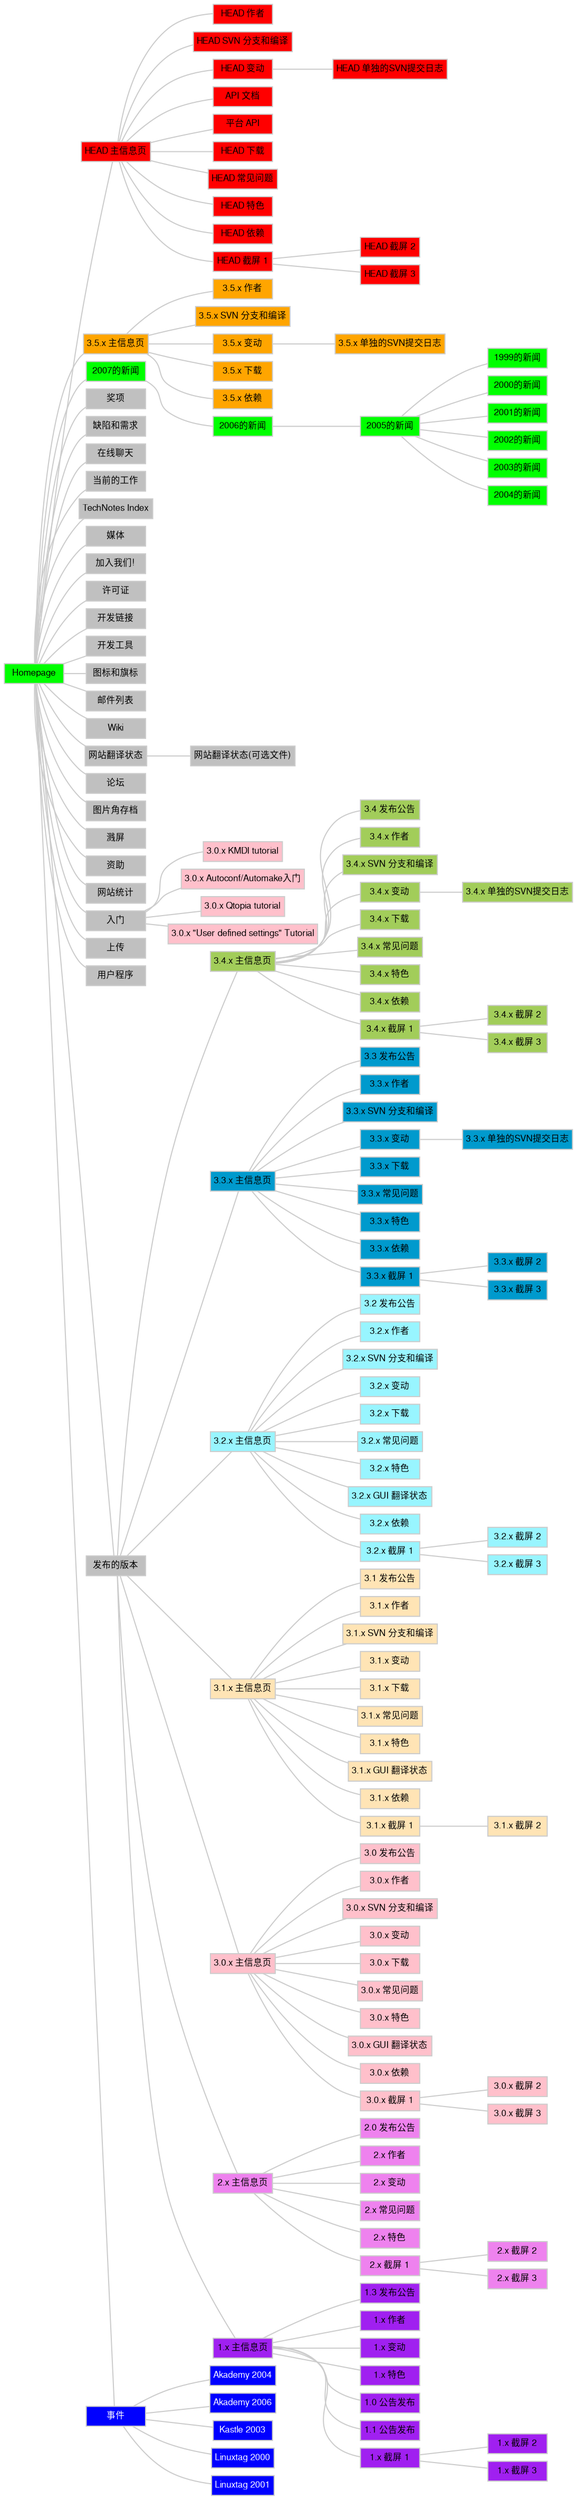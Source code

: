 digraph G {
  fontpath="/usr/X11R6/lib/X11/fonts/truetype";
  charset="utf-8";
  rankdir="LR";
  ranksep="0.2";
  nodesep="0.1";
  overlap="false";
  node [shape="box",color="#cccccc",fontname="FreeSans", fontsize="8",fontcolor="#000000" margin="0.04" height="0.25"];
  edge [color="#cccccc",arrowhead="none"];
  21 [label="HEAD 作者", URL="../index.html?filename=HEAD/authors.html", fillcolor="red", fontcolor="", style="filled"];
  27 -> 21;
  22 [label="HEAD SVN 分支和编译", URL="../index.html?filename=HEAD/branches_compiling.html", fillcolor="red", fontcolor="", style="filled"];
  27 -> 22;
  159 [label="HEAD 单独的SVN提交日志", URL="../index.html?filename=HEAD/ChangeLog.html", fillcolor="red", fontcolor="", style="filled"];
  29 -> 159;
  29 [label="HEAD 变动", URL="../index.html?filename=HEAD/changes.html", fillcolor="red", fontcolor="", style="filled"];
  27 -> 29;
  136 [label="API 文档", URL="../HEAD/doc/api/", fillcolor="red", fontcolor="", style="filled"];
  27 -> 136;
  139 [label="平台 API", URL="../HEAD/doc/platform/", fillcolor="red", fontcolor="", style="filled"];
  27 -> 139;
  24 [label="HEAD 下载", URL="../index.html?filename=HEAD/download.html", fillcolor="red", fontcolor="", style="filled"];
  27 -> 24;
  31 [label="HEAD 常见问题", URL="../index.html?filename=HEAD/faq.html", fillcolor="red", fontcolor="", style="filled"];
  27 -> 31;
  30 [label="HEAD 特色", URL="../index.html?filename=HEAD/features.html", fillcolor="red", fontcolor="", style="filled"];
  27 -> 30;
  27 [label="HEAD 主信息页", URL="../index.html?filename=HEAD/kdevelop.html", fillcolor="red", fontcolor="", style="filled"];
  1 -> 27;
  23 [label="HEAD 依赖", URL="../index.html?filename=HEAD/requirements.html", fillcolor="red", fontcolor="", style="filled"];
  27 -> 23;
  32 [label="HEAD 截屏 1", URL="../index.html?filename=HEAD/screenshots1.html", fillcolor="red", fontcolor="", style="filled"];
  27 -> 32;
  33 [label="HEAD 截屏 2", URL="../index.html?filename=HEAD/screenshots2.html", fillcolor="red", fontcolor="", style="filled"];
  32 -> 33;
  34 [label="HEAD 截屏 3", URL="../index.html?filename=HEAD/screenshots3.html", fillcolor="red", fontcolor="", style="filled"];
  32 -> 34;
  211 [label="3.5.x 作者", URL="../index.html?filename=3.5/authors.html", fillcolor="orange", fontcolor="", style="filled"];
  209 -> 211;
  212 [label="3.5.x SVN 分支和编译", URL="../index.html?filename=3.5/branches_compiling.html", fillcolor="orange", fontcolor="", style="filled"];
  209 -> 212;
  213 [label="3.5.x 单独的SVN提交日志", URL="../index.html?filename=3.5/ChangeLog.html", fillcolor="orange", fontcolor="", style="filled"];
  214 -> 213;
  214 [label="3.5.x 变动", URL="../index.html?filename=3.5/changes.html", fillcolor="orange", fontcolor="", style="filled"];
  209 -> 214;
  217 [label="3.5.x 下载", URL="../index.html?filename=3.5/download.html", fillcolor="orange", fontcolor="", style="filled"];
  209 -> 217;
  209 [label="3.5.x 主信息页", URL="../index.html?filename=3.5/kdevelop.html", fillcolor="orange", fontcolor="", style="filled"];
  1 -> 209;
  220 [label="3.5.x 依赖", URL="../index.html?filename=3.5/requirements.html", fillcolor="orange", fontcolor="", style="filled"];
  209 -> 220;
  1 [label="Homepage", URL="../index.html?filename=main.html", fillcolor="green", fontcolor="", style="filled"];
  38 [label="1999的新闻", URL="../index.html?filename=main1999.html", fillcolor="green", fontcolor="", style="filled"];
  177 -> 38;
  39 [label="2000的新闻", URL="../index.html?filename=main2000.html", fillcolor="green", fontcolor="", style="filled"];
  177 -> 39;
  40 [label="2001的新闻", URL="../index.html?filename=main2001.html", fillcolor="green", fontcolor="", style="filled"];
  177 -> 40;
  41 [label="2002的新闻", URL="../index.html?filename=main2002.html", fillcolor="green", fontcolor="", style="filled"];
  177 -> 41;
  42 [label="2003的新闻", URL="../index.html?filename=main2003.html", fillcolor="green", fontcolor="", style="filled"];
  177 -> 42;
  118 [label="2004的新闻", URL="../index.html?filename=main2004.html", fillcolor="green", fontcolor="", style="filled"];
  177 -> 118;
  177 [label="2005的新闻", URL="../index.html?filename=main2005.html", fillcolor="green", fontcolor="", style="filled"];
  180 -> 177;
  180 [label="2006的新闻", URL="../index.html?filename=main2006.html", fillcolor="green", fontcolor="", style="filled"];
  225 -> 180;
  225 [label="2007的新闻", URL="../index.html?filename=main2007.html", fillcolor="green", fontcolor="", style="filled"];
  1 -> 225;
  15 [label="奖项", URL="../index.html?filename=awards.html", fillcolor="gray", fontcolor="", style="filled"];
  1 -> 15;
  5 [label="缺陷和需求", URL="../index.html?filename=bugs.html", fillcolor="gray", fontcolor="", style="filled"];
  1 -> 5;
  135 [label="在线聊天", URL="../chat/", fillcolor="gray", fontcolor="", style="filled"];
  1 -> 135;
  105 [label="当前的工作", URL="../index.html?filename=current_work.html", fillcolor="gray", fontcolor="", style="filled"];
  1 -> 105;
  117 [label="TechNotes Index", URL="../index.html?filename=doc/technotes/index.html", fillcolor="gray", fontcolor="", style="filled"];
  1 -> 117;
  36 [label="媒体", URL="../index.html?filename=in_the_press.html", fillcolor="gray", fontcolor="", style="filled"];
  1 -> 36;
  16 [label="加入我们!", URL="../index.html?filename=join-the-team.html", fillcolor="gray", fontcolor="", style="filled"];
  1 -> 16;
  37 [label="许可证", URL="../index.html?filename=license.html", fillcolor="gray", fontcolor="", style="filled"];
  1 -> 37;
  7 [label="开发链接", URL="../index.html?filename=links_development.html", fillcolor="gray", fontcolor="", style="filled"];
  1 -> 7;
  11 [label="开发工具", URL="../index.html?filename=links_tools.html", fillcolor="gray", fontcolor="", style="filled"];
  1 -> 11;
  13 [label="图标和旗标", URL="../index.html?filename=logos_banners.html", fillcolor="gray", fontcolor="", style="filled"];
  1 -> 13;
  17 [label="邮件列表", URL="../index.html?filename=mailinglist.html", fillcolor="gray", fontcolor="", style="filled"];
  1 -> 17;
  134 [label="Wiki", URL="../mediawiki/", fillcolor="gray", fontcolor="", style="filled"];
  1 -> 134;
  112 [label="网站翻译状态(可选文件)", URL="../index.html?filename=optional_files_translation_status.html", fillcolor="gray", fontcolor="", style="filled"];
  111 -> 112;
  137 [label="论坛", URL="../phorum5/", fillcolor="gray", fontcolor="", style="filled"];
  1 -> 137;
  43 [label="图片角存档", URL="../index.html?filename=pic_corner.html", fillcolor="gray", fontcolor="", style="filled"];
  1 -> 43;
  44 [label="溅屏", URL="../index.html?filename=splashscreens.html", fillcolor="gray", fontcolor="", style="filled"];
  1 -> 44;
  8 [label="资助", URL="../index.html?filename=sponsors.html", fillcolor="gray", fontcolor="", style="filled"];
  1 -> 8;
  45 [label="网站统计", URL="../index.html?filename=stats.html", fillcolor="gray", fontcolor="", style="filled"];
  1 -> 45;
  103 [label="入门", URL="../index.html?filename=tutorials.html", fillcolor="gray", fontcolor="", style="filled"];
  1 -> 103;
  18 [label="上传", URL="../index.html?filename=upload.html", fillcolor="gray", fontcolor="", style="filled"];
  1 -> 18;
  9 [label="用户程序", URL="../index.html?filename=users.html", fillcolor="gray", fontcolor="", style="filled"];
  1 -> 9;
  12 [label="发布的版本", URL="../index.html?filename=versions.html", fillcolor="gray", fontcolor="", style="filled"];
  1 -> 12;
  111 [label="网站翻译状态", URL="../index.html?filename=website_translation_status.html", fillcolor="gray", fontcolor="", style="filled"];
  1 -> 111;
  162 [label="3.4 发布公告", URL="../index.html?filename=3.4/announce-kdevelop-3.4.html", fillcolor="darkolivegreen3", fontcolor="", style="filled"];
  161 -> 162;
  163 [label="3.4.x 作者", URL="../index.html?filename=3.4/authors.html", fillcolor="darkolivegreen3", fontcolor="", style="filled"];
  161 -> 163;
  164 [label="3.4.x SVN 分支和编译", URL="../index.html?filename=3.4/branches_compiling.html", fillcolor="darkolivegreen3", fontcolor="", style="filled"];
  161 -> 164;
  165 [label="3.4.x 单独的SVN提交日志", URL="../index.html?filename=3.4/ChangeLog.html", fillcolor="darkolivegreen3", fontcolor="", style="filled"];
  166 -> 165;
  166 [label="3.4.x 变动", URL="../index.html?filename=3.4/changes.html", fillcolor="darkolivegreen3", fontcolor="", style="filled"];
  161 -> 166;
  168 [label="3.4.x 下载", URL="../index.html?filename=3.4/download.html", fillcolor="darkolivegreen3", fontcolor="", style="filled"];
  161 -> 168;
  169 [label="3.4.x 常见问题", URL="../index.html?filename=3.4/faq.html", fillcolor="darkolivegreen3", fontcolor="", style="filled"];
  161 -> 169;
  170 [label="3.4.x 特色", URL="../index.html?filename=3.4/features.html", fillcolor="darkolivegreen3", fontcolor="", style="filled"];
  161 -> 170;
  161 [label="3.4.x 主信息页", URL="../index.html?filename=3.4/kdevelop.html", fillcolor="darkolivegreen3", fontcolor="", style="filled"];
  12 -> 161;
  172 [label="3.4.x 依赖", URL="../index.html?filename=3.4/requirements.html", fillcolor="darkolivegreen3", fontcolor="", style="filled"];
  161 -> 172;
  173 [label="3.4.x 截屏 1", URL="../index.html?filename=3.4/screenshots1.html", fillcolor="darkolivegreen3", fontcolor="", style="filled"];
  161 -> 173;
  174 [label="3.4.x 截屏 2", URL="../index.html?filename=3.4/screenshots2.html", fillcolor="darkolivegreen3", fontcolor="", style="filled"];
  173 -> 174;
  175 [label="3.4.x 截屏 3", URL="../index.html?filename=3.4/screenshots3.html", fillcolor="darkolivegreen3", fontcolor="", style="filled"];
  173 -> 175;
  144 [label="3.3 发布公告", URL="../index.html?filename=3.3/announce-kdevelop-3.3.html", fillcolor="deepskyblue3", fontcolor="", style="filled"];
  143 -> 144;
  145 [label="3.3.x 作者", URL="../index.html?filename=3.3/authors.html", fillcolor="deepskyblue3", fontcolor="", style="filled"];
  143 -> 145;
  146 [label="3.3.x SVN 分支和编译", URL="../index.html?filename=3.3/branches_compiling.html", fillcolor="deepskyblue3", fontcolor="", style="filled"];
  143 -> 146;
  158 [label="3.3.x 单独的SVN提交日志", URL="../index.html?filename=3.3/ChangeLog.html", fillcolor="deepskyblue3", fontcolor="", style="filled"];
  147 -> 158;
  147 [label="3.3.x 变动", URL="../index.html?filename=3.3/changes.html", fillcolor="deepskyblue3", fontcolor="", style="filled"];
  143 -> 147;
  149 [label="3.3.x 下载", URL="../index.html?filename=3.3/download.html", fillcolor="deepskyblue3", fontcolor="", style="filled"];
  143 -> 149;
  150 [label="3.3.x 常见问题", URL="../index.html?filename=3.3/faq.html", fillcolor="deepskyblue3", fontcolor="", style="filled"];
  143 -> 150;
  151 [label="3.3.x 特色", URL="../index.html?filename=3.3/features.html", fillcolor="deepskyblue3", fontcolor="", style="filled"];
  143 -> 151;
  143 [label="3.3.x 主信息页", URL="../index.html?filename=3.3/kdevelop.html", fillcolor="deepskyblue3", fontcolor="", style="filled"];
  12 -> 143;
  153 [label="3.3.x 依赖", URL="../index.html?filename=3.3/requirements.html", fillcolor="deepskyblue3", fontcolor="", style="filled"];
  143 -> 153;
  154 [label="3.3.x 截屏 1", URL="../index.html?filename=3.3/screenshots1.html", fillcolor="deepskyblue3", fontcolor="", style="filled"];
  143 -> 154;
  155 [label="3.3.x 截屏 2", URL="../index.html?filename=3.3/screenshots2.html", fillcolor="deepskyblue3", fontcolor="", style="filled"];
  154 -> 155;
  156 [label="3.3.x 截屏 3", URL="../index.html?filename=3.3/screenshots3.html", fillcolor="deepskyblue3", fontcolor="", style="filled"];
  154 -> 156;
  120 [label="3.2 发布公告", URL="../index.html?filename=3.2/announce-kdevelop-3.2.html", fillcolor="cadetblue1", fontcolor="", style="filled"];
  119 -> 120;
  121 [label="3.2.x 作者", URL="../index.html?filename=3.2/authors.html", fillcolor="cadetblue1", fontcolor="", style="filled"];
  119 -> 121;
  122 [label="3.2.x SVN 分支和编译", URL="../index.html?filename=3.2/branches_compiling.html", fillcolor="cadetblue1", fontcolor="", style="filled"];
  119 -> 122;
  123 [label="3.2.x 变动", URL="../index.html?filename=3.2/changes.html", fillcolor="cadetblue1", fontcolor="", style="filled"];
  119 -> 123;
  125 [label="3.2.x 下载", URL="../index.html?filename=3.2/download.html", fillcolor="cadetblue1", fontcolor="", style="filled"];
  119 -> 125;
  126 [label="3.2.x 常见问题", URL="../index.html?filename=3.2/faq.html", fillcolor="cadetblue1", fontcolor="", style="filled"];
  119 -> 126;
  127 [label="3.2.x 特色", URL="../index.html?filename=3.2/features.html", fillcolor="cadetblue1", fontcolor="", style="filled"];
  119 -> 127;
  119 [label="3.2.x 主信息页", URL="../index.html?filename=3.2/kdevelop.html", fillcolor="cadetblue1", fontcolor="", style="filled"];
  12 -> 119;
  128 [label="3.2.x GUI 翻译状态", URL="../index.html?filename=3.2/kdevelop_po_status.html", fillcolor="cadetblue1", fontcolor="", style="filled"];
  119 -> 128;
  133 [label="3.2.x 依赖", URL="../index.html?filename=3.2/requirements.html", fillcolor="cadetblue1", fontcolor="", style="filled"];
  119 -> 133;
  129 [label="3.2.x 截屏 1", URL="../index.html?filename=3.2/screenshots1.html", fillcolor="cadetblue1", fontcolor="", style="filled"];
  119 -> 129;
  130 [label="3.2.x 截屏 2", URL="../index.html?filename=3.2/screenshots2.html", fillcolor="cadetblue1", fontcolor="", style="filled"];
  129 -> 130;
  131 [label="3.2.x 截屏 3", URL="../index.html?filename=3.2/screenshots3.html", fillcolor="cadetblue1", fontcolor="", style="filled"];
  129 -> 131;
  88 [label="3.1 发布公告", URL="../index.html?filename=3.1/announce-kdevelop-3.1.html", fillcolor="moccasin", fontcolor="", style="filled"];
  4 -> 88;
  77 [label="3.1.x 作者", URL="../index.html?filename=3.1/authors.html", fillcolor="moccasin", fontcolor="", style="filled"];
  4 -> 77;
  78 [label="3.1.x SVN 分支和编译", URL="../index.html?filename=3.1/branches_compiling.html", fillcolor="moccasin", fontcolor="", style="filled"];
  4 -> 78;
  89 [label="3.1.x 变动", URL="../index.html?filename=3.1/changes.html", fillcolor="moccasin", fontcolor="", style="filled"];
  4 -> 89;
  80 [label="3.1.x 下载", URL="../index.html?filename=3.1/download.html", fillcolor="moccasin", fontcolor="", style="filled"];
  4 -> 80;
  90 [label="3.1.x 常见问题", URL="../index.html?filename=3.1/faq.html", fillcolor="moccasin", fontcolor="", style="filled"];
  4 -> 90;
  91 [label="3.1.x 特色", URL="../index.html?filename=3.1/features.html", fillcolor="moccasin", fontcolor="", style="filled"];
  4 -> 91;
  4 [label="3.1.x 主信息页", URL="../index.html?filename=3.1/kdevelop.html", fillcolor="moccasin", fontcolor="", style="filled"];
  12 -> 4;
  81 [label="3.1.x GUI 翻译状态", URL="../index.html?filename=3.1/kdevelop_po_status.html", fillcolor="moccasin", fontcolor="", style="filled"];
  4 -> 81;
  82 [label="3.1.x 依赖", URL="../index.html?filename=3.1/requirements.html", fillcolor="moccasin", fontcolor="", style="filled"];
  4 -> 82;
  92 [label="3.1.x 截屏 1", URL="../index.html?filename=3.1/screenshots1.html", fillcolor="moccasin", fontcolor="", style="filled"];
  4 -> 92;
  93 [label="3.1.x 截屏 2", URL="../index.html?filename=3.1/screenshots2.html", fillcolor="moccasin", fontcolor="", style="filled"];
  92 -> 93;
  62 [label="3.0 发布公告", URL="../index.html?filename=3.0/announce-kdevelop-3.0.html", fillcolor="pink", fontcolor="", style="filled"];
  3 -> 62;
  69 [label="3.0.x 作者", URL="../index.html?filename=3.0/authors.html", fillcolor="pink", fontcolor="", style="filled"];
  3 -> 69;
  73 [label="3.0.x SVN 分支和编译", URL="../index.html?filename=3.0/branches_compiling.html", fillcolor="pink", fontcolor="", style="filled"];
  3 -> 73;
  63 [label="3.0.x 变动", URL="../index.html?filename=3.0/changes.html", fillcolor="pink", fontcolor="", style="filled"];
  3 -> 63;
  140 [label="3.0.x KMDI tutorial", URL="../3.0/doc/kmditutorial/index.html", fillcolor="pink", fontcolor="", style="filled"];
  103 -> 140;
  76 [label="3.0.x Autoconf/Automake入门", URL="../index.html?filename=3.0/doc/tutorial_autoconf.html", fillcolor="pink", fontcolor="", style="filled"];
  103 -> 76;
  141 [label="3.0.x Qtopia tutorial", URL="../3.0/doc/tutorial_qtopia/index.html", fillcolor="pink", fontcolor="", style="filled"];
  103 -> 141;
  142 [label="3.0.x \"User defined settings\" Tutorial", URL="../3.0/doc/tutorial_settings/index.html", fillcolor="pink", fontcolor="", style="filled"];
  103 -> 142;
  74 [label="3.0.x 下载", URL="../index.html?filename=3.0/download.html", fillcolor="pink", fontcolor="", style="filled"];
  3 -> 74;
  64 [label="3.0.x 常见问题", URL="../index.html?filename=3.0/faq.html", fillcolor="pink", fontcolor="", style="filled"];
  3 -> 64;
  71 [label="3.0.x 特色", URL="../index.html?filename=3.0/features.html", fillcolor="pink", fontcolor="", style="filled"];
  3 -> 71;
  3 [label="3.0.x 主信息页", URL="../index.html?filename=3.0/kdevelop.html", fillcolor="pink", fontcolor="", style="filled"];
  12 -> 3;
  160 [label="3.0.x GUI 翻译状态", URL="../index.html?filename=3.0/kdevelop_po_status.html", fillcolor="pink", fontcolor="", style="filled"];
  3 -> 160;
  72 [label="3.0.x 依赖", URL="../index.html?filename=3.0/requirements.html", fillcolor="pink", fontcolor="", style="filled"];
  3 -> 72;
  66 [label="3.0.x 截屏 1", URL="../index.html?filename=3.0/screenshots1.html", fillcolor="pink", fontcolor="", style="filled"];
  3 -> 66;
  67 [label="3.0.x 截屏 2", URL="../index.html?filename=3.0/screenshots2.html", fillcolor="pink", fontcolor="", style="filled"];
  66 -> 67;
  68 [label="3.0.x 截屏 3", URL="../index.html?filename=3.0/screenshots3.html", fillcolor="pink", fontcolor="", style="filled"];
  66 -> 68;
  54 [label="2.0 发布公告", URL="../index.html?filename=2.1/announce-kdevelop-2.0.html", fillcolor="violet", fontcolor="", style="filled"];
  20 -> 54;
  55 [label="2.x 作者", URL="../index.html?filename=2.1/authors.html", fillcolor="violet", fontcolor="", style="filled"];
  20 -> 55;
  56 [label="2.x 变动", URL="../index.html?filename=2.1/changes.html", fillcolor="violet", fontcolor="", style="filled"];
  20 -> 56;
  57 [label="2.x 常见问题", URL="../index.html?filename=2.1/faq.html", fillcolor="violet", fontcolor="", style="filled"];
  20 -> 57;
  58 [label="2.x 特色", URL="../index.html?filename=2.1/features.html", fillcolor="violet", fontcolor="", style="filled"];
  20 -> 58;
  20 [label="2.x 主信息页", URL="../index.html?filename=2.1/kdevelop.html", fillcolor="violet", fontcolor="", style="filled"];
  12 -> 20;
  59 [label="2.x 截屏 1", URL="../index.html?filename=2.1/screenshots1.html", fillcolor="violet", fontcolor="", style="filled"];
  20 -> 59;
  60 [label="2.x 截屏 2", URL="../index.html?filename=2.1/screenshots2.html", fillcolor="violet", fontcolor="", style="filled"];
  59 -> 60;
  61 [label="2.x 截屏 3", URL="../index.html?filename=2.1/screenshots3.html", fillcolor="violet", fontcolor="", style="filled"];
  59 -> 61;
  46 [label="1.3 发布公告", URL="../index.html?filename=1.3/announce-kdevelop-1.3.html", fillcolor="purple", fontcolor="", style="filled"];
  19 -> 46;
  47 [label="1.x 作者", URL="../index.html?filename=1.3/authors.html", fillcolor="purple", fontcolor="", style="filled"];
  19 -> 47;
  48 [label="1.x 变动", URL="../index.html?filename=1.3/changes.html", fillcolor="purple", fontcolor="", style="filled"];
  19 -> 48;
  49 [label="1.x 特色", URL="../index.html?filename=1.3/features.html", fillcolor="purple", fontcolor="", style="filled"];
  19 -> 49;
  19 [label="1.x 主信息页", URL="../index.html?filename=1.3/kdevelop.html", fillcolor="purple", fontcolor="", style="filled"];
  12 -> 19;
  2 [label="1.0 公告发布", URL="../index.html?filename=1.3/pressrelease1.0.html", fillcolor="purple", fontcolor="", style="filled"];
  19 -> 2;
  50 [label="1.1 公告发布", URL="../index.html?filename=1.3/pressrelease1.1.html", fillcolor="purple", fontcolor="", style="filled"];
  19 -> 50;
  51 [label="1.x 截屏 1", URL="../index.html?filename=1.3/screenshots1.html", fillcolor="purple", fontcolor="", style="filled"];
  19 -> 51;
  52 [label="1.x 截屏 2", URL="../index.html?filename=1.3/screenshots2.html", fillcolor="purple", fontcolor="", style="filled"];
  51 -> 52;
  53 [label="1.x 截屏 3", URL="../index.html?filename=1.3/screenshots3.html", fillcolor="purple", fontcolor="", style="filled"];
  51 -> 53;
  84 [label="事件", URL="../index.html?filename=events.html", fillcolor="blue", fontcolor="white", style="filled"];
  1 -> 84;
  114 [label="Akademy 2004", URL="../index.html?filename=events/akademy2004.html", fillcolor="blue", fontcolor="white", style="filled"];
  84 -> 114;
  178 [label="Akademy 2006", URL="../index.html?filename=events/akademy2006.html", fillcolor="blue", fontcolor="white", style="filled"];
  84 -> 178;
  87 [label="Kastle 2003", URL="../index.html?filename=events/kastle2003.html", fillcolor="blue", fontcolor="white", style="filled"];
  84 -> 87;
  85 [label="Linuxtag 2000", URL="../index.html?filename=events/linuxtag2000.html", fillcolor="blue", fontcolor="white", style="filled"];
  84 -> 85;
  86 [label="Linuxtag 2001", URL="../index.html?filename=events/linuxtag2001.html", fillcolor="blue", fontcolor="white", style="filled"];
  84 -> 86;
}